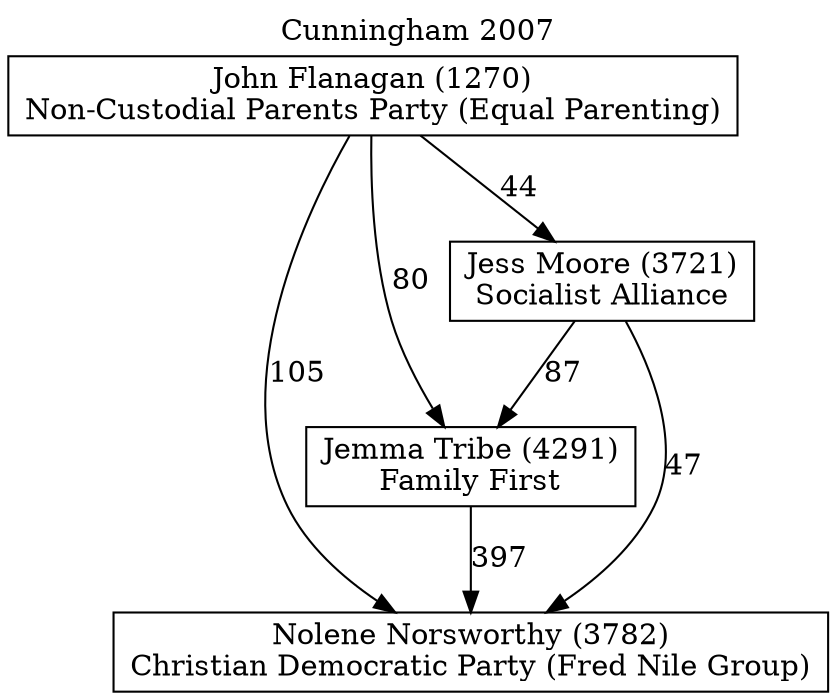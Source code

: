 // House preference flow
digraph "Nolene Norsworthy (3782)_Cunningham_2007" {
	graph [label="Cunningham 2007" labelloc=t mclimit=2]
	node [shape=box]
	"Nolene Norsworthy (3782)" [label="Nolene Norsworthy (3782)
Christian Democratic Party (Fred Nile Group)"]
	"Jemma Tribe (4291)" [label="Jemma Tribe (4291)
Family First"]
	"Jess Moore (3721)" [label="Jess Moore (3721)
Socialist Alliance"]
	"John Flanagan (1270)" [label="John Flanagan (1270)
Non-Custodial Parents Party (Equal Parenting)"]
	"Jemma Tribe (4291)" -> "Nolene Norsworthy (3782)" [label=397]
	"Jess Moore (3721)" -> "Jemma Tribe (4291)" [label=87]
	"John Flanagan (1270)" -> "Jess Moore (3721)" [label=44]
	"Jess Moore (3721)" -> "Nolene Norsworthy (3782)" [label=47]
	"John Flanagan (1270)" -> "Nolene Norsworthy (3782)" [label=105]
	"John Flanagan (1270)" -> "Jemma Tribe (4291)" [label=80]
}
